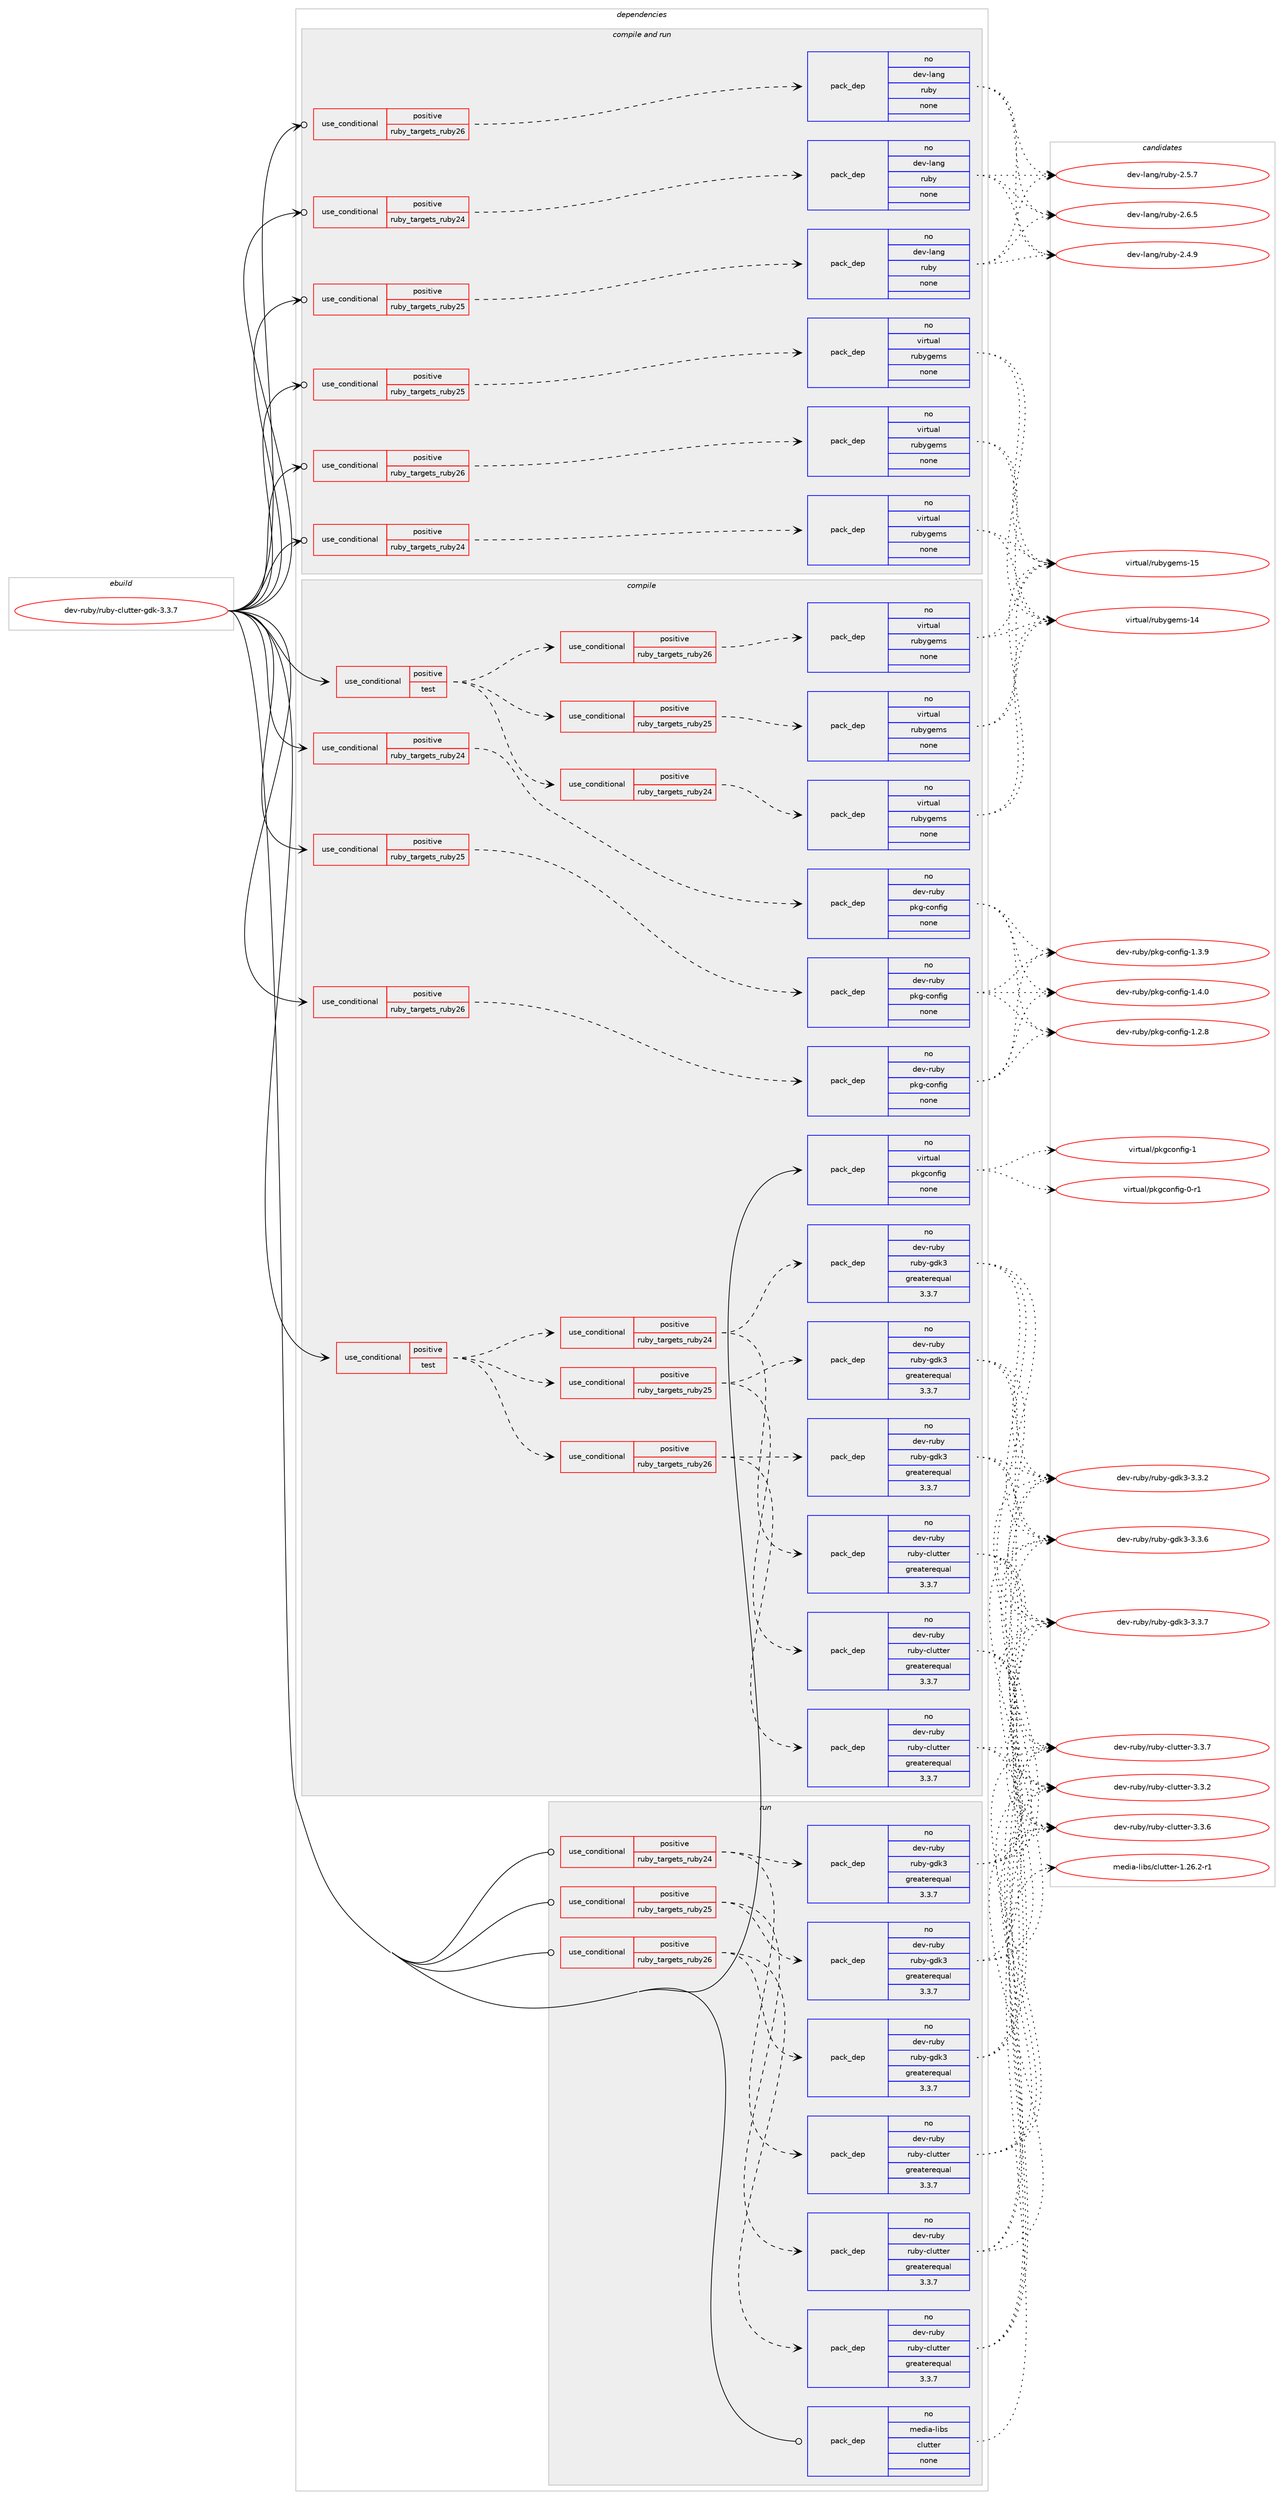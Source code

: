 digraph prolog {

# *************
# Graph options
# *************

newrank=true;
concentrate=true;
compound=true;
graph [rankdir=LR,fontname=Helvetica,fontsize=10,ranksep=1.5];#, ranksep=2.5, nodesep=0.2];
edge  [arrowhead=vee];
node  [fontname=Helvetica,fontsize=10];

# **********
# The ebuild
# **********

subgraph cluster_leftcol {
color=gray;
rank=same;
label=<<i>ebuild</i>>;
id [label="dev-ruby/ruby-clutter-gdk-3.3.7", color=red, width=4, href="../dev-ruby/ruby-clutter-gdk-3.3.7.svg"];
}

# ****************
# The dependencies
# ****************

subgraph cluster_midcol {
color=gray;
label=<<i>dependencies</i>>;
subgraph cluster_compile {
fillcolor="#eeeeee";
style=filled;
label=<<i>compile</i>>;
subgraph cond174690 {
dependency709389 [label=<<TABLE BORDER="0" CELLBORDER="1" CELLSPACING="0" CELLPADDING="4"><TR><TD ROWSPAN="3" CELLPADDING="10">use_conditional</TD></TR><TR><TD>positive</TD></TR><TR><TD>ruby_targets_ruby24</TD></TR></TABLE>>, shape=none, color=red];
subgraph pack522669 {
dependency709390 [label=<<TABLE BORDER="0" CELLBORDER="1" CELLSPACING="0" CELLPADDING="4" WIDTH="220"><TR><TD ROWSPAN="6" CELLPADDING="30">pack_dep</TD></TR><TR><TD WIDTH="110">no</TD></TR><TR><TD>dev-ruby</TD></TR><TR><TD>pkg-config</TD></TR><TR><TD>none</TD></TR><TR><TD></TD></TR></TABLE>>, shape=none, color=blue];
}
dependency709389:e -> dependency709390:w [weight=20,style="dashed",arrowhead="vee"];
}
id:e -> dependency709389:w [weight=20,style="solid",arrowhead="vee"];
subgraph cond174691 {
dependency709391 [label=<<TABLE BORDER="0" CELLBORDER="1" CELLSPACING="0" CELLPADDING="4"><TR><TD ROWSPAN="3" CELLPADDING="10">use_conditional</TD></TR><TR><TD>positive</TD></TR><TR><TD>ruby_targets_ruby25</TD></TR></TABLE>>, shape=none, color=red];
subgraph pack522670 {
dependency709392 [label=<<TABLE BORDER="0" CELLBORDER="1" CELLSPACING="0" CELLPADDING="4" WIDTH="220"><TR><TD ROWSPAN="6" CELLPADDING="30">pack_dep</TD></TR><TR><TD WIDTH="110">no</TD></TR><TR><TD>dev-ruby</TD></TR><TR><TD>pkg-config</TD></TR><TR><TD>none</TD></TR><TR><TD></TD></TR></TABLE>>, shape=none, color=blue];
}
dependency709391:e -> dependency709392:w [weight=20,style="dashed",arrowhead="vee"];
}
id:e -> dependency709391:w [weight=20,style="solid",arrowhead="vee"];
subgraph cond174692 {
dependency709393 [label=<<TABLE BORDER="0" CELLBORDER="1" CELLSPACING="0" CELLPADDING="4"><TR><TD ROWSPAN="3" CELLPADDING="10">use_conditional</TD></TR><TR><TD>positive</TD></TR><TR><TD>ruby_targets_ruby26</TD></TR></TABLE>>, shape=none, color=red];
subgraph pack522671 {
dependency709394 [label=<<TABLE BORDER="0" CELLBORDER="1" CELLSPACING="0" CELLPADDING="4" WIDTH="220"><TR><TD ROWSPAN="6" CELLPADDING="30">pack_dep</TD></TR><TR><TD WIDTH="110">no</TD></TR><TR><TD>dev-ruby</TD></TR><TR><TD>pkg-config</TD></TR><TR><TD>none</TD></TR><TR><TD></TD></TR></TABLE>>, shape=none, color=blue];
}
dependency709393:e -> dependency709394:w [weight=20,style="dashed",arrowhead="vee"];
}
id:e -> dependency709393:w [weight=20,style="solid",arrowhead="vee"];
subgraph cond174693 {
dependency709395 [label=<<TABLE BORDER="0" CELLBORDER="1" CELLSPACING="0" CELLPADDING="4"><TR><TD ROWSPAN="3" CELLPADDING="10">use_conditional</TD></TR><TR><TD>positive</TD></TR><TR><TD>test</TD></TR></TABLE>>, shape=none, color=red];
subgraph cond174694 {
dependency709396 [label=<<TABLE BORDER="0" CELLBORDER="1" CELLSPACING="0" CELLPADDING="4"><TR><TD ROWSPAN="3" CELLPADDING="10">use_conditional</TD></TR><TR><TD>positive</TD></TR><TR><TD>ruby_targets_ruby24</TD></TR></TABLE>>, shape=none, color=red];
subgraph pack522672 {
dependency709397 [label=<<TABLE BORDER="0" CELLBORDER="1" CELLSPACING="0" CELLPADDING="4" WIDTH="220"><TR><TD ROWSPAN="6" CELLPADDING="30">pack_dep</TD></TR><TR><TD WIDTH="110">no</TD></TR><TR><TD>dev-ruby</TD></TR><TR><TD>ruby-clutter</TD></TR><TR><TD>greaterequal</TD></TR><TR><TD>3.3.7</TD></TR></TABLE>>, shape=none, color=blue];
}
dependency709396:e -> dependency709397:w [weight=20,style="dashed",arrowhead="vee"];
subgraph pack522673 {
dependency709398 [label=<<TABLE BORDER="0" CELLBORDER="1" CELLSPACING="0" CELLPADDING="4" WIDTH="220"><TR><TD ROWSPAN="6" CELLPADDING="30">pack_dep</TD></TR><TR><TD WIDTH="110">no</TD></TR><TR><TD>dev-ruby</TD></TR><TR><TD>ruby-gdk3</TD></TR><TR><TD>greaterequal</TD></TR><TR><TD>3.3.7</TD></TR></TABLE>>, shape=none, color=blue];
}
dependency709396:e -> dependency709398:w [weight=20,style="dashed",arrowhead="vee"];
}
dependency709395:e -> dependency709396:w [weight=20,style="dashed",arrowhead="vee"];
subgraph cond174695 {
dependency709399 [label=<<TABLE BORDER="0" CELLBORDER="1" CELLSPACING="0" CELLPADDING="4"><TR><TD ROWSPAN="3" CELLPADDING="10">use_conditional</TD></TR><TR><TD>positive</TD></TR><TR><TD>ruby_targets_ruby25</TD></TR></TABLE>>, shape=none, color=red];
subgraph pack522674 {
dependency709400 [label=<<TABLE BORDER="0" CELLBORDER="1" CELLSPACING="0" CELLPADDING="4" WIDTH="220"><TR><TD ROWSPAN="6" CELLPADDING="30">pack_dep</TD></TR><TR><TD WIDTH="110">no</TD></TR><TR><TD>dev-ruby</TD></TR><TR><TD>ruby-clutter</TD></TR><TR><TD>greaterequal</TD></TR><TR><TD>3.3.7</TD></TR></TABLE>>, shape=none, color=blue];
}
dependency709399:e -> dependency709400:w [weight=20,style="dashed",arrowhead="vee"];
subgraph pack522675 {
dependency709401 [label=<<TABLE BORDER="0" CELLBORDER="1" CELLSPACING="0" CELLPADDING="4" WIDTH="220"><TR><TD ROWSPAN="6" CELLPADDING="30">pack_dep</TD></TR><TR><TD WIDTH="110">no</TD></TR><TR><TD>dev-ruby</TD></TR><TR><TD>ruby-gdk3</TD></TR><TR><TD>greaterequal</TD></TR><TR><TD>3.3.7</TD></TR></TABLE>>, shape=none, color=blue];
}
dependency709399:e -> dependency709401:w [weight=20,style="dashed",arrowhead="vee"];
}
dependency709395:e -> dependency709399:w [weight=20,style="dashed",arrowhead="vee"];
subgraph cond174696 {
dependency709402 [label=<<TABLE BORDER="0" CELLBORDER="1" CELLSPACING="0" CELLPADDING="4"><TR><TD ROWSPAN="3" CELLPADDING="10">use_conditional</TD></TR><TR><TD>positive</TD></TR><TR><TD>ruby_targets_ruby26</TD></TR></TABLE>>, shape=none, color=red];
subgraph pack522676 {
dependency709403 [label=<<TABLE BORDER="0" CELLBORDER="1" CELLSPACING="0" CELLPADDING="4" WIDTH="220"><TR><TD ROWSPAN="6" CELLPADDING="30">pack_dep</TD></TR><TR><TD WIDTH="110">no</TD></TR><TR><TD>dev-ruby</TD></TR><TR><TD>ruby-clutter</TD></TR><TR><TD>greaterequal</TD></TR><TR><TD>3.3.7</TD></TR></TABLE>>, shape=none, color=blue];
}
dependency709402:e -> dependency709403:w [weight=20,style="dashed",arrowhead="vee"];
subgraph pack522677 {
dependency709404 [label=<<TABLE BORDER="0" CELLBORDER="1" CELLSPACING="0" CELLPADDING="4" WIDTH="220"><TR><TD ROWSPAN="6" CELLPADDING="30">pack_dep</TD></TR><TR><TD WIDTH="110">no</TD></TR><TR><TD>dev-ruby</TD></TR><TR><TD>ruby-gdk3</TD></TR><TR><TD>greaterequal</TD></TR><TR><TD>3.3.7</TD></TR></TABLE>>, shape=none, color=blue];
}
dependency709402:e -> dependency709404:w [weight=20,style="dashed",arrowhead="vee"];
}
dependency709395:e -> dependency709402:w [weight=20,style="dashed",arrowhead="vee"];
}
id:e -> dependency709395:w [weight=20,style="solid",arrowhead="vee"];
subgraph cond174697 {
dependency709405 [label=<<TABLE BORDER="0" CELLBORDER="1" CELLSPACING="0" CELLPADDING="4"><TR><TD ROWSPAN="3" CELLPADDING="10">use_conditional</TD></TR><TR><TD>positive</TD></TR><TR><TD>test</TD></TR></TABLE>>, shape=none, color=red];
subgraph cond174698 {
dependency709406 [label=<<TABLE BORDER="0" CELLBORDER="1" CELLSPACING="0" CELLPADDING="4"><TR><TD ROWSPAN="3" CELLPADDING="10">use_conditional</TD></TR><TR><TD>positive</TD></TR><TR><TD>ruby_targets_ruby24</TD></TR></TABLE>>, shape=none, color=red];
subgraph pack522678 {
dependency709407 [label=<<TABLE BORDER="0" CELLBORDER="1" CELLSPACING="0" CELLPADDING="4" WIDTH="220"><TR><TD ROWSPAN="6" CELLPADDING="30">pack_dep</TD></TR><TR><TD WIDTH="110">no</TD></TR><TR><TD>virtual</TD></TR><TR><TD>rubygems</TD></TR><TR><TD>none</TD></TR><TR><TD></TD></TR></TABLE>>, shape=none, color=blue];
}
dependency709406:e -> dependency709407:w [weight=20,style="dashed",arrowhead="vee"];
}
dependency709405:e -> dependency709406:w [weight=20,style="dashed",arrowhead="vee"];
subgraph cond174699 {
dependency709408 [label=<<TABLE BORDER="0" CELLBORDER="1" CELLSPACING="0" CELLPADDING="4"><TR><TD ROWSPAN="3" CELLPADDING="10">use_conditional</TD></TR><TR><TD>positive</TD></TR><TR><TD>ruby_targets_ruby25</TD></TR></TABLE>>, shape=none, color=red];
subgraph pack522679 {
dependency709409 [label=<<TABLE BORDER="0" CELLBORDER="1" CELLSPACING="0" CELLPADDING="4" WIDTH="220"><TR><TD ROWSPAN="6" CELLPADDING="30">pack_dep</TD></TR><TR><TD WIDTH="110">no</TD></TR><TR><TD>virtual</TD></TR><TR><TD>rubygems</TD></TR><TR><TD>none</TD></TR><TR><TD></TD></TR></TABLE>>, shape=none, color=blue];
}
dependency709408:e -> dependency709409:w [weight=20,style="dashed",arrowhead="vee"];
}
dependency709405:e -> dependency709408:w [weight=20,style="dashed",arrowhead="vee"];
subgraph cond174700 {
dependency709410 [label=<<TABLE BORDER="0" CELLBORDER="1" CELLSPACING="0" CELLPADDING="4"><TR><TD ROWSPAN="3" CELLPADDING="10">use_conditional</TD></TR><TR><TD>positive</TD></TR><TR><TD>ruby_targets_ruby26</TD></TR></TABLE>>, shape=none, color=red];
subgraph pack522680 {
dependency709411 [label=<<TABLE BORDER="0" CELLBORDER="1" CELLSPACING="0" CELLPADDING="4" WIDTH="220"><TR><TD ROWSPAN="6" CELLPADDING="30">pack_dep</TD></TR><TR><TD WIDTH="110">no</TD></TR><TR><TD>virtual</TD></TR><TR><TD>rubygems</TD></TR><TR><TD>none</TD></TR><TR><TD></TD></TR></TABLE>>, shape=none, color=blue];
}
dependency709410:e -> dependency709411:w [weight=20,style="dashed",arrowhead="vee"];
}
dependency709405:e -> dependency709410:w [weight=20,style="dashed",arrowhead="vee"];
}
id:e -> dependency709405:w [weight=20,style="solid",arrowhead="vee"];
subgraph pack522681 {
dependency709412 [label=<<TABLE BORDER="0" CELLBORDER="1" CELLSPACING="0" CELLPADDING="4" WIDTH="220"><TR><TD ROWSPAN="6" CELLPADDING="30">pack_dep</TD></TR><TR><TD WIDTH="110">no</TD></TR><TR><TD>virtual</TD></TR><TR><TD>pkgconfig</TD></TR><TR><TD>none</TD></TR><TR><TD></TD></TR></TABLE>>, shape=none, color=blue];
}
id:e -> dependency709412:w [weight=20,style="solid",arrowhead="vee"];
}
subgraph cluster_compileandrun {
fillcolor="#eeeeee";
style=filled;
label=<<i>compile and run</i>>;
subgraph cond174701 {
dependency709413 [label=<<TABLE BORDER="0" CELLBORDER="1" CELLSPACING="0" CELLPADDING="4"><TR><TD ROWSPAN="3" CELLPADDING="10">use_conditional</TD></TR><TR><TD>positive</TD></TR><TR><TD>ruby_targets_ruby24</TD></TR></TABLE>>, shape=none, color=red];
subgraph pack522682 {
dependency709414 [label=<<TABLE BORDER="0" CELLBORDER="1" CELLSPACING="0" CELLPADDING="4" WIDTH="220"><TR><TD ROWSPAN="6" CELLPADDING="30">pack_dep</TD></TR><TR><TD WIDTH="110">no</TD></TR><TR><TD>dev-lang</TD></TR><TR><TD>ruby</TD></TR><TR><TD>none</TD></TR><TR><TD></TD></TR></TABLE>>, shape=none, color=blue];
}
dependency709413:e -> dependency709414:w [weight=20,style="dashed",arrowhead="vee"];
}
id:e -> dependency709413:w [weight=20,style="solid",arrowhead="odotvee"];
subgraph cond174702 {
dependency709415 [label=<<TABLE BORDER="0" CELLBORDER="1" CELLSPACING="0" CELLPADDING="4"><TR><TD ROWSPAN="3" CELLPADDING="10">use_conditional</TD></TR><TR><TD>positive</TD></TR><TR><TD>ruby_targets_ruby24</TD></TR></TABLE>>, shape=none, color=red];
subgraph pack522683 {
dependency709416 [label=<<TABLE BORDER="0" CELLBORDER="1" CELLSPACING="0" CELLPADDING="4" WIDTH="220"><TR><TD ROWSPAN="6" CELLPADDING="30">pack_dep</TD></TR><TR><TD WIDTH="110">no</TD></TR><TR><TD>virtual</TD></TR><TR><TD>rubygems</TD></TR><TR><TD>none</TD></TR><TR><TD></TD></TR></TABLE>>, shape=none, color=blue];
}
dependency709415:e -> dependency709416:w [weight=20,style="dashed",arrowhead="vee"];
}
id:e -> dependency709415:w [weight=20,style="solid",arrowhead="odotvee"];
subgraph cond174703 {
dependency709417 [label=<<TABLE BORDER="0" CELLBORDER="1" CELLSPACING="0" CELLPADDING="4"><TR><TD ROWSPAN="3" CELLPADDING="10">use_conditional</TD></TR><TR><TD>positive</TD></TR><TR><TD>ruby_targets_ruby25</TD></TR></TABLE>>, shape=none, color=red];
subgraph pack522684 {
dependency709418 [label=<<TABLE BORDER="0" CELLBORDER="1" CELLSPACING="0" CELLPADDING="4" WIDTH="220"><TR><TD ROWSPAN="6" CELLPADDING="30">pack_dep</TD></TR><TR><TD WIDTH="110">no</TD></TR><TR><TD>dev-lang</TD></TR><TR><TD>ruby</TD></TR><TR><TD>none</TD></TR><TR><TD></TD></TR></TABLE>>, shape=none, color=blue];
}
dependency709417:e -> dependency709418:w [weight=20,style="dashed",arrowhead="vee"];
}
id:e -> dependency709417:w [weight=20,style="solid",arrowhead="odotvee"];
subgraph cond174704 {
dependency709419 [label=<<TABLE BORDER="0" CELLBORDER="1" CELLSPACING="0" CELLPADDING="4"><TR><TD ROWSPAN="3" CELLPADDING="10">use_conditional</TD></TR><TR><TD>positive</TD></TR><TR><TD>ruby_targets_ruby25</TD></TR></TABLE>>, shape=none, color=red];
subgraph pack522685 {
dependency709420 [label=<<TABLE BORDER="0" CELLBORDER="1" CELLSPACING="0" CELLPADDING="4" WIDTH="220"><TR><TD ROWSPAN="6" CELLPADDING="30">pack_dep</TD></TR><TR><TD WIDTH="110">no</TD></TR><TR><TD>virtual</TD></TR><TR><TD>rubygems</TD></TR><TR><TD>none</TD></TR><TR><TD></TD></TR></TABLE>>, shape=none, color=blue];
}
dependency709419:e -> dependency709420:w [weight=20,style="dashed",arrowhead="vee"];
}
id:e -> dependency709419:w [weight=20,style="solid",arrowhead="odotvee"];
subgraph cond174705 {
dependency709421 [label=<<TABLE BORDER="0" CELLBORDER="1" CELLSPACING="0" CELLPADDING="4"><TR><TD ROWSPAN="3" CELLPADDING="10">use_conditional</TD></TR><TR><TD>positive</TD></TR><TR><TD>ruby_targets_ruby26</TD></TR></TABLE>>, shape=none, color=red];
subgraph pack522686 {
dependency709422 [label=<<TABLE BORDER="0" CELLBORDER="1" CELLSPACING="0" CELLPADDING="4" WIDTH="220"><TR><TD ROWSPAN="6" CELLPADDING="30">pack_dep</TD></TR><TR><TD WIDTH="110">no</TD></TR><TR><TD>dev-lang</TD></TR><TR><TD>ruby</TD></TR><TR><TD>none</TD></TR><TR><TD></TD></TR></TABLE>>, shape=none, color=blue];
}
dependency709421:e -> dependency709422:w [weight=20,style="dashed",arrowhead="vee"];
}
id:e -> dependency709421:w [weight=20,style="solid",arrowhead="odotvee"];
subgraph cond174706 {
dependency709423 [label=<<TABLE BORDER="0" CELLBORDER="1" CELLSPACING="0" CELLPADDING="4"><TR><TD ROWSPAN="3" CELLPADDING="10">use_conditional</TD></TR><TR><TD>positive</TD></TR><TR><TD>ruby_targets_ruby26</TD></TR></TABLE>>, shape=none, color=red];
subgraph pack522687 {
dependency709424 [label=<<TABLE BORDER="0" CELLBORDER="1" CELLSPACING="0" CELLPADDING="4" WIDTH="220"><TR><TD ROWSPAN="6" CELLPADDING="30">pack_dep</TD></TR><TR><TD WIDTH="110">no</TD></TR><TR><TD>virtual</TD></TR><TR><TD>rubygems</TD></TR><TR><TD>none</TD></TR><TR><TD></TD></TR></TABLE>>, shape=none, color=blue];
}
dependency709423:e -> dependency709424:w [weight=20,style="dashed",arrowhead="vee"];
}
id:e -> dependency709423:w [weight=20,style="solid",arrowhead="odotvee"];
}
subgraph cluster_run {
fillcolor="#eeeeee";
style=filled;
label=<<i>run</i>>;
subgraph cond174707 {
dependency709425 [label=<<TABLE BORDER="0" CELLBORDER="1" CELLSPACING="0" CELLPADDING="4"><TR><TD ROWSPAN="3" CELLPADDING="10">use_conditional</TD></TR><TR><TD>positive</TD></TR><TR><TD>ruby_targets_ruby24</TD></TR></TABLE>>, shape=none, color=red];
subgraph pack522688 {
dependency709426 [label=<<TABLE BORDER="0" CELLBORDER="1" CELLSPACING="0" CELLPADDING="4" WIDTH="220"><TR><TD ROWSPAN="6" CELLPADDING="30">pack_dep</TD></TR><TR><TD WIDTH="110">no</TD></TR><TR><TD>dev-ruby</TD></TR><TR><TD>ruby-clutter</TD></TR><TR><TD>greaterequal</TD></TR><TR><TD>3.3.7</TD></TR></TABLE>>, shape=none, color=blue];
}
dependency709425:e -> dependency709426:w [weight=20,style="dashed",arrowhead="vee"];
subgraph pack522689 {
dependency709427 [label=<<TABLE BORDER="0" CELLBORDER="1" CELLSPACING="0" CELLPADDING="4" WIDTH="220"><TR><TD ROWSPAN="6" CELLPADDING="30">pack_dep</TD></TR><TR><TD WIDTH="110">no</TD></TR><TR><TD>dev-ruby</TD></TR><TR><TD>ruby-gdk3</TD></TR><TR><TD>greaterequal</TD></TR><TR><TD>3.3.7</TD></TR></TABLE>>, shape=none, color=blue];
}
dependency709425:e -> dependency709427:w [weight=20,style="dashed",arrowhead="vee"];
}
id:e -> dependency709425:w [weight=20,style="solid",arrowhead="odot"];
subgraph cond174708 {
dependency709428 [label=<<TABLE BORDER="0" CELLBORDER="1" CELLSPACING="0" CELLPADDING="4"><TR><TD ROWSPAN="3" CELLPADDING="10">use_conditional</TD></TR><TR><TD>positive</TD></TR><TR><TD>ruby_targets_ruby25</TD></TR></TABLE>>, shape=none, color=red];
subgraph pack522690 {
dependency709429 [label=<<TABLE BORDER="0" CELLBORDER="1" CELLSPACING="0" CELLPADDING="4" WIDTH="220"><TR><TD ROWSPAN="6" CELLPADDING="30">pack_dep</TD></TR><TR><TD WIDTH="110">no</TD></TR><TR><TD>dev-ruby</TD></TR><TR><TD>ruby-clutter</TD></TR><TR><TD>greaterequal</TD></TR><TR><TD>3.3.7</TD></TR></TABLE>>, shape=none, color=blue];
}
dependency709428:e -> dependency709429:w [weight=20,style="dashed",arrowhead="vee"];
subgraph pack522691 {
dependency709430 [label=<<TABLE BORDER="0" CELLBORDER="1" CELLSPACING="0" CELLPADDING="4" WIDTH="220"><TR><TD ROWSPAN="6" CELLPADDING="30">pack_dep</TD></TR><TR><TD WIDTH="110">no</TD></TR><TR><TD>dev-ruby</TD></TR><TR><TD>ruby-gdk3</TD></TR><TR><TD>greaterequal</TD></TR><TR><TD>3.3.7</TD></TR></TABLE>>, shape=none, color=blue];
}
dependency709428:e -> dependency709430:w [weight=20,style="dashed",arrowhead="vee"];
}
id:e -> dependency709428:w [weight=20,style="solid",arrowhead="odot"];
subgraph cond174709 {
dependency709431 [label=<<TABLE BORDER="0" CELLBORDER="1" CELLSPACING="0" CELLPADDING="4"><TR><TD ROWSPAN="3" CELLPADDING="10">use_conditional</TD></TR><TR><TD>positive</TD></TR><TR><TD>ruby_targets_ruby26</TD></TR></TABLE>>, shape=none, color=red];
subgraph pack522692 {
dependency709432 [label=<<TABLE BORDER="0" CELLBORDER="1" CELLSPACING="0" CELLPADDING="4" WIDTH="220"><TR><TD ROWSPAN="6" CELLPADDING="30">pack_dep</TD></TR><TR><TD WIDTH="110">no</TD></TR><TR><TD>dev-ruby</TD></TR><TR><TD>ruby-clutter</TD></TR><TR><TD>greaterequal</TD></TR><TR><TD>3.3.7</TD></TR></TABLE>>, shape=none, color=blue];
}
dependency709431:e -> dependency709432:w [weight=20,style="dashed",arrowhead="vee"];
subgraph pack522693 {
dependency709433 [label=<<TABLE BORDER="0" CELLBORDER="1" CELLSPACING="0" CELLPADDING="4" WIDTH="220"><TR><TD ROWSPAN="6" CELLPADDING="30">pack_dep</TD></TR><TR><TD WIDTH="110">no</TD></TR><TR><TD>dev-ruby</TD></TR><TR><TD>ruby-gdk3</TD></TR><TR><TD>greaterequal</TD></TR><TR><TD>3.3.7</TD></TR></TABLE>>, shape=none, color=blue];
}
dependency709431:e -> dependency709433:w [weight=20,style="dashed",arrowhead="vee"];
}
id:e -> dependency709431:w [weight=20,style="solid",arrowhead="odot"];
subgraph pack522694 {
dependency709434 [label=<<TABLE BORDER="0" CELLBORDER="1" CELLSPACING="0" CELLPADDING="4" WIDTH="220"><TR><TD ROWSPAN="6" CELLPADDING="30">pack_dep</TD></TR><TR><TD WIDTH="110">no</TD></TR><TR><TD>media-libs</TD></TR><TR><TD>clutter</TD></TR><TR><TD>none</TD></TR><TR><TD></TD></TR></TABLE>>, shape=none, color=blue];
}
id:e -> dependency709434:w [weight=20,style="solid",arrowhead="odot"];
}
}

# **************
# The candidates
# **************

subgraph cluster_choices {
rank=same;
color=gray;
label=<<i>candidates</i>>;

subgraph choice522669 {
color=black;
nodesep=1;
choice1001011184511411798121471121071034599111110102105103454946504656 [label="dev-ruby/pkg-config-1.2.8", color=red, width=4,href="../dev-ruby/pkg-config-1.2.8.svg"];
choice1001011184511411798121471121071034599111110102105103454946514657 [label="dev-ruby/pkg-config-1.3.9", color=red, width=4,href="../dev-ruby/pkg-config-1.3.9.svg"];
choice1001011184511411798121471121071034599111110102105103454946524648 [label="dev-ruby/pkg-config-1.4.0", color=red, width=4,href="../dev-ruby/pkg-config-1.4.0.svg"];
dependency709390:e -> choice1001011184511411798121471121071034599111110102105103454946504656:w [style=dotted,weight="100"];
dependency709390:e -> choice1001011184511411798121471121071034599111110102105103454946514657:w [style=dotted,weight="100"];
dependency709390:e -> choice1001011184511411798121471121071034599111110102105103454946524648:w [style=dotted,weight="100"];
}
subgraph choice522670 {
color=black;
nodesep=1;
choice1001011184511411798121471121071034599111110102105103454946504656 [label="dev-ruby/pkg-config-1.2.8", color=red, width=4,href="../dev-ruby/pkg-config-1.2.8.svg"];
choice1001011184511411798121471121071034599111110102105103454946514657 [label="dev-ruby/pkg-config-1.3.9", color=red, width=4,href="../dev-ruby/pkg-config-1.3.9.svg"];
choice1001011184511411798121471121071034599111110102105103454946524648 [label="dev-ruby/pkg-config-1.4.0", color=red, width=4,href="../dev-ruby/pkg-config-1.4.0.svg"];
dependency709392:e -> choice1001011184511411798121471121071034599111110102105103454946504656:w [style=dotted,weight="100"];
dependency709392:e -> choice1001011184511411798121471121071034599111110102105103454946514657:w [style=dotted,weight="100"];
dependency709392:e -> choice1001011184511411798121471121071034599111110102105103454946524648:w [style=dotted,weight="100"];
}
subgraph choice522671 {
color=black;
nodesep=1;
choice1001011184511411798121471121071034599111110102105103454946504656 [label="dev-ruby/pkg-config-1.2.8", color=red, width=4,href="../dev-ruby/pkg-config-1.2.8.svg"];
choice1001011184511411798121471121071034599111110102105103454946514657 [label="dev-ruby/pkg-config-1.3.9", color=red, width=4,href="../dev-ruby/pkg-config-1.3.9.svg"];
choice1001011184511411798121471121071034599111110102105103454946524648 [label="dev-ruby/pkg-config-1.4.0", color=red, width=4,href="../dev-ruby/pkg-config-1.4.0.svg"];
dependency709394:e -> choice1001011184511411798121471121071034599111110102105103454946504656:w [style=dotted,weight="100"];
dependency709394:e -> choice1001011184511411798121471121071034599111110102105103454946514657:w [style=dotted,weight="100"];
dependency709394:e -> choice1001011184511411798121471121071034599111110102105103454946524648:w [style=dotted,weight="100"];
}
subgraph choice522672 {
color=black;
nodesep=1;
choice100101118451141179812147114117981214599108117116116101114455146514650 [label="dev-ruby/ruby-clutter-3.3.2", color=red, width=4,href="../dev-ruby/ruby-clutter-3.3.2.svg"];
choice100101118451141179812147114117981214599108117116116101114455146514654 [label="dev-ruby/ruby-clutter-3.3.6", color=red, width=4,href="../dev-ruby/ruby-clutter-3.3.6.svg"];
choice100101118451141179812147114117981214599108117116116101114455146514655 [label="dev-ruby/ruby-clutter-3.3.7", color=red, width=4,href="../dev-ruby/ruby-clutter-3.3.7.svg"];
dependency709397:e -> choice100101118451141179812147114117981214599108117116116101114455146514650:w [style=dotted,weight="100"];
dependency709397:e -> choice100101118451141179812147114117981214599108117116116101114455146514654:w [style=dotted,weight="100"];
dependency709397:e -> choice100101118451141179812147114117981214599108117116116101114455146514655:w [style=dotted,weight="100"];
}
subgraph choice522673 {
color=black;
nodesep=1;
choice100101118451141179812147114117981214510310010751455146514650 [label="dev-ruby/ruby-gdk3-3.3.2", color=red, width=4,href="../dev-ruby/ruby-gdk3-3.3.2.svg"];
choice100101118451141179812147114117981214510310010751455146514654 [label="dev-ruby/ruby-gdk3-3.3.6", color=red, width=4,href="../dev-ruby/ruby-gdk3-3.3.6.svg"];
choice100101118451141179812147114117981214510310010751455146514655 [label="dev-ruby/ruby-gdk3-3.3.7", color=red, width=4,href="../dev-ruby/ruby-gdk3-3.3.7.svg"];
dependency709398:e -> choice100101118451141179812147114117981214510310010751455146514650:w [style=dotted,weight="100"];
dependency709398:e -> choice100101118451141179812147114117981214510310010751455146514654:w [style=dotted,weight="100"];
dependency709398:e -> choice100101118451141179812147114117981214510310010751455146514655:w [style=dotted,weight="100"];
}
subgraph choice522674 {
color=black;
nodesep=1;
choice100101118451141179812147114117981214599108117116116101114455146514650 [label="dev-ruby/ruby-clutter-3.3.2", color=red, width=4,href="../dev-ruby/ruby-clutter-3.3.2.svg"];
choice100101118451141179812147114117981214599108117116116101114455146514654 [label="dev-ruby/ruby-clutter-3.3.6", color=red, width=4,href="../dev-ruby/ruby-clutter-3.3.6.svg"];
choice100101118451141179812147114117981214599108117116116101114455146514655 [label="dev-ruby/ruby-clutter-3.3.7", color=red, width=4,href="../dev-ruby/ruby-clutter-3.3.7.svg"];
dependency709400:e -> choice100101118451141179812147114117981214599108117116116101114455146514650:w [style=dotted,weight="100"];
dependency709400:e -> choice100101118451141179812147114117981214599108117116116101114455146514654:w [style=dotted,weight="100"];
dependency709400:e -> choice100101118451141179812147114117981214599108117116116101114455146514655:w [style=dotted,weight="100"];
}
subgraph choice522675 {
color=black;
nodesep=1;
choice100101118451141179812147114117981214510310010751455146514650 [label="dev-ruby/ruby-gdk3-3.3.2", color=red, width=4,href="../dev-ruby/ruby-gdk3-3.3.2.svg"];
choice100101118451141179812147114117981214510310010751455146514654 [label="dev-ruby/ruby-gdk3-3.3.6", color=red, width=4,href="../dev-ruby/ruby-gdk3-3.3.6.svg"];
choice100101118451141179812147114117981214510310010751455146514655 [label="dev-ruby/ruby-gdk3-3.3.7", color=red, width=4,href="../dev-ruby/ruby-gdk3-3.3.7.svg"];
dependency709401:e -> choice100101118451141179812147114117981214510310010751455146514650:w [style=dotted,weight="100"];
dependency709401:e -> choice100101118451141179812147114117981214510310010751455146514654:w [style=dotted,weight="100"];
dependency709401:e -> choice100101118451141179812147114117981214510310010751455146514655:w [style=dotted,weight="100"];
}
subgraph choice522676 {
color=black;
nodesep=1;
choice100101118451141179812147114117981214599108117116116101114455146514650 [label="dev-ruby/ruby-clutter-3.3.2", color=red, width=4,href="../dev-ruby/ruby-clutter-3.3.2.svg"];
choice100101118451141179812147114117981214599108117116116101114455146514654 [label="dev-ruby/ruby-clutter-3.3.6", color=red, width=4,href="../dev-ruby/ruby-clutter-3.3.6.svg"];
choice100101118451141179812147114117981214599108117116116101114455146514655 [label="dev-ruby/ruby-clutter-3.3.7", color=red, width=4,href="../dev-ruby/ruby-clutter-3.3.7.svg"];
dependency709403:e -> choice100101118451141179812147114117981214599108117116116101114455146514650:w [style=dotted,weight="100"];
dependency709403:e -> choice100101118451141179812147114117981214599108117116116101114455146514654:w [style=dotted,weight="100"];
dependency709403:e -> choice100101118451141179812147114117981214599108117116116101114455146514655:w [style=dotted,weight="100"];
}
subgraph choice522677 {
color=black;
nodesep=1;
choice100101118451141179812147114117981214510310010751455146514650 [label="dev-ruby/ruby-gdk3-3.3.2", color=red, width=4,href="../dev-ruby/ruby-gdk3-3.3.2.svg"];
choice100101118451141179812147114117981214510310010751455146514654 [label="dev-ruby/ruby-gdk3-3.3.6", color=red, width=4,href="../dev-ruby/ruby-gdk3-3.3.6.svg"];
choice100101118451141179812147114117981214510310010751455146514655 [label="dev-ruby/ruby-gdk3-3.3.7", color=red, width=4,href="../dev-ruby/ruby-gdk3-3.3.7.svg"];
dependency709404:e -> choice100101118451141179812147114117981214510310010751455146514650:w [style=dotted,weight="100"];
dependency709404:e -> choice100101118451141179812147114117981214510310010751455146514654:w [style=dotted,weight="100"];
dependency709404:e -> choice100101118451141179812147114117981214510310010751455146514655:w [style=dotted,weight="100"];
}
subgraph choice522678 {
color=black;
nodesep=1;
choice118105114116117971084711411798121103101109115454952 [label="virtual/rubygems-14", color=red, width=4,href="../virtual/rubygems-14.svg"];
choice118105114116117971084711411798121103101109115454953 [label="virtual/rubygems-15", color=red, width=4,href="../virtual/rubygems-15.svg"];
dependency709407:e -> choice118105114116117971084711411798121103101109115454952:w [style=dotted,weight="100"];
dependency709407:e -> choice118105114116117971084711411798121103101109115454953:w [style=dotted,weight="100"];
}
subgraph choice522679 {
color=black;
nodesep=1;
choice118105114116117971084711411798121103101109115454952 [label="virtual/rubygems-14", color=red, width=4,href="../virtual/rubygems-14.svg"];
choice118105114116117971084711411798121103101109115454953 [label="virtual/rubygems-15", color=red, width=4,href="../virtual/rubygems-15.svg"];
dependency709409:e -> choice118105114116117971084711411798121103101109115454952:w [style=dotted,weight="100"];
dependency709409:e -> choice118105114116117971084711411798121103101109115454953:w [style=dotted,weight="100"];
}
subgraph choice522680 {
color=black;
nodesep=1;
choice118105114116117971084711411798121103101109115454952 [label="virtual/rubygems-14", color=red, width=4,href="../virtual/rubygems-14.svg"];
choice118105114116117971084711411798121103101109115454953 [label="virtual/rubygems-15", color=red, width=4,href="../virtual/rubygems-15.svg"];
dependency709411:e -> choice118105114116117971084711411798121103101109115454952:w [style=dotted,weight="100"];
dependency709411:e -> choice118105114116117971084711411798121103101109115454953:w [style=dotted,weight="100"];
}
subgraph choice522681 {
color=black;
nodesep=1;
choice11810511411611797108471121071039911111010210510345484511449 [label="virtual/pkgconfig-0-r1", color=red, width=4,href="../virtual/pkgconfig-0-r1.svg"];
choice1181051141161179710847112107103991111101021051034549 [label="virtual/pkgconfig-1", color=red, width=4,href="../virtual/pkgconfig-1.svg"];
dependency709412:e -> choice11810511411611797108471121071039911111010210510345484511449:w [style=dotted,weight="100"];
dependency709412:e -> choice1181051141161179710847112107103991111101021051034549:w [style=dotted,weight="100"];
}
subgraph choice522682 {
color=black;
nodesep=1;
choice10010111845108971101034711411798121455046524657 [label="dev-lang/ruby-2.4.9", color=red, width=4,href="../dev-lang/ruby-2.4.9.svg"];
choice10010111845108971101034711411798121455046534655 [label="dev-lang/ruby-2.5.7", color=red, width=4,href="../dev-lang/ruby-2.5.7.svg"];
choice10010111845108971101034711411798121455046544653 [label="dev-lang/ruby-2.6.5", color=red, width=4,href="../dev-lang/ruby-2.6.5.svg"];
dependency709414:e -> choice10010111845108971101034711411798121455046524657:w [style=dotted,weight="100"];
dependency709414:e -> choice10010111845108971101034711411798121455046534655:w [style=dotted,weight="100"];
dependency709414:e -> choice10010111845108971101034711411798121455046544653:w [style=dotted,weight="100"];
}
subgraph choice522683 {
color=black;
nodesep=1;
choice118105114116117971084711411798121103101109115454952 [label="virtual/rubygems-14", color=red, width=4,href="../virtual/rubygems-14.svg"];
choice118105114116117971084711411798121103101109115454953 [label="virtual/rubygems-15", color=red, width=4,href="../virtual/rubygems-15.svg"];
dependency709416:e -> choice118105114116117971084711411798121103101109115454952:w [style=dotted,weight="100"];
dependency709416:e -> choice118105114116117971084711411798121103101109115454953:w [style=dotted,weight="100"];
}
subgraph choice522684 {
color=black;
nodesep=1;
choice10010111845108971101034711411798121455046524657 [label="dev-lang/ruby-2.4.9", color=red, width=4,href="../dev-lang/ruby-2.4.9.svg"];
choice10010111845108971101034711411798121455046534655 [label="dev-lang/ruby-2.5.7", color=red, width=4,href="../dev-lang/ruby-2.5.7.svg"];
choice10010111845108971101034711411798121455046544653 [label="dev-lang/ruby-2.6.5", color=red, width=4,href="../dev-lang/ruby-2.6.5.svg"];
dependency709418:e -> choice10010111845108971101034711411798121455046524657:w [style=dotted,weight="100"];
dependency709418:e -> choice10010111845108971101034711411798121455046534655:w [style=dotted,weight="100"];
dependency709418:e -> choice10010111845108971101034711411798121455046544653:w [style=dotted,weight="100"];
}
subgraph choice522685 {
color=black;
nodesep=1;
choice118105114116117971084711411798121103101109115454952 [label="virtual/rubygems-14", color=red, width=4,href="../virtual/rubygems-14.svg"];
choice118105114116117971084711411798121103101109115454953 [label="virtual/rubygems-15", color=red, width=4,href="../virtual/rubygems-15.svg"];
dependency709420:e -> choice118105114116117971084711411798121103101109115454952:w [style=dotted,weight="100"];
dependency709420:e -> choice118105114116117971084711411798121103101109115454953:w [style=dotted,weight="100"];
}
subgraph choice522686 {
color=black;
nodesep=1;
choice10010111845108971101034711411798121455046524657 [label="dev-lang/ruby-2.4.9", color=red, width=4,href="../dev-lang/ruby-2.4.9.svg"];
choice10010111845108971101034711411798121455046534655 [label="dev-lang/ruby-2.5.7", color=red, width=4,href="../dev-lang/ruby-2.5.7.svg"];
choice10010111845108971101034711411798121455046544653 [label="dev-lang/ruby-2.6.5", color=red, width=4,href="../dev-lang/ruby-2.6.5.svg"];
dependency709422:e -> choice10010111845108971101034711411798121455046524657:w [style=dotted,weight="100"];
dependency709422:e -> choice10010111845108971101034711411798121455046534655:w [style=dotted,weight="100"];
dependency709422:e -> choice10010111845108971101034711411798121455046544653:w [style=dotted,weight="100"];
}
subgraph choice522687 {
color=black;
nodesep=1;
choice118105114116117971084711411798121103101109115454952 [label="virtual/rubygems-14", color=red, width=4,href="../virtual/rubygems-14.svg"];
choice118105114116117971084711411798121103101109115454953 [label="virtual/rubygems-15", color=red, width=4,href="../virtual/rubygems-15.svg"];
dependency709424:e -> choice118105114116117971084711411798121103101109115454952:w [style=dotted,weight="100"];
dependency709424:e -> choice118105114116117971084711411798121103101109115454953:w [style=dotted,weight="100"];
}
subgraph choice522688 {
color=black;
nodesep=1;
choice100101118451141179812147114117981214599108117116116101114455146514650 [label="dev-ruby/ruby-clutter-3.3.2", color=red, width=4,href="../dev-ruby/ruby-clutter-3.3.2.svg"];
choice100101118451141179812147114117981214599108117116116101114455146514654 [label="dev-ruby/ruby-clutter-3.3.6", color=red, width=4,href="../dev-ruby/ruby-clutter-3.3.6.svg"];
choice100101118451141179812147114117981214599108117116116101114455146514655 [label="dev-ruby/ruby-clutter-3.3.7", color=red, width=4,href="../dev-ruby/ruby-clutter-3.3.7.svg"];
dependency709426:e -> choice100101118451141179812147114117981214599108117116116101114455146514650:w [style=dotted,weight="100"];
dependency709426:e -> choice100101118451141179812147114117981214599108117116116101114455146514654:w [style=dotted,weight="100"];
dependency709426:e -> choice100101118451141179812147114117981214599108117116116101114455146514655:w [style=dotted,weight="100"];
}
subgraph choice522689 {
color=black;
nodesep=1;
choice100101118451141179812147114117981214510310010751455146514650 [label="dev-ruby/ruby-gdk3-3.3.2", color=red, width=4,href="../dev-ruby/ruby-gdk3-3.3.2.svg"];
choice100101118451141179812147114117981214510310010751455146514654 [label="dev-ruby/ruby-gdk3-3.3.6", color=red, width=4,href="../dev-ruby/ruby-gdk3-3.3.6.svg"];
choice100101118451141179812147114117981214510310010751455146514655 [label="dev-ruby/ruby-gdk3-3.3.7", color=red, width=4,href="../dev-ruby/ruby-gdk3-3.3.7.svg"];
dependency709427:e -> choice100101118451141179812147114117981214510310010751455146514650:w [style=dotted,weight="100"];
dependency709427:e -> choice100101118451141179812147114117981214510310010751455146514654:w [style=dotted,weight="100"];
dependency709427:e -> choice100101118451141179812147114117981214510310010751455146514655:w [style=dotted,weight="100"];
}
subgraph choice522690 {
color=black;
nodesep=1;
choice100101118451141179812147114117981214599108117116116101114455146514650 [label="dev-ruby/ruby-clutter-3.3.2", color=red, width=4,href="../dev-ruby/ruby-clutter-3.3.2.svg"];
choice100101118451141179812147114117981214599108117116116101114455146514654 [label="dev-ruby/ruby-clutter-3.3.6", color=red, width=4,href="../dev-ruby/ruby-clutter-3.3.6.svg"];
choice100101118451141179812147114117981214599108117116116101114455146514655 [label="dev-ruby/ruby-clutter-3.3.7", color=red, width=4,href="../dev-ruby/ruby-clutter-3.3.7.svg"];
dependency709429:e -> choice100101118451141179812147114117981214599108117116116101114455146514650:w [style=dotted,weight="100"];
dependency709429:e -> choice100101118451141179812147114117981214599108117116116101114455146514654:w [style=dotted,weight="100"];
dependency709429:e -> choice100101118451141179812147114117981214599108117116116101114455146514655:w [style=dotted,weight="100"];
}
subgraph choice522691 {
color=black;
nodesep=1;
choice100101118451141179812147114117981214510310010751455146514650 [label="dev-ruby/ruby-gdk3-3.3.2", color=red, width=4,href="../dev-ruby/ruby-gdk3-3.3.2.svg"];
choice100101118451141179812147114117981214510310010751455146514654 [label="dev-ruby/ruby-gdk3-3.3.6", color=red, width=4,href="../dev-ruby/ruby-gdk3-3.3.6.svg"];
choice100101118451141179812147114117981214510310010751455146514655 [label="dev-ruby/ruby-gdk3-3.3.7", color=red, width=4,href="../dev-ruby/ruby-gdk3-3.3.7.svg"];
dependency709430:e -> choice100101118451141179812147114117981214510310010751455146514650:w [style=dotted,weight="100"];
dependency709430:e -> choice100101118451141179812147114117981214510310010751455146514654:w [style=dotted,weight="100"];
dependency709430:e -> choice100101118451141179812147114117981214510310010751455146514655:w [style=dotted,weight="100"];
}
subgraph choice522692 {
color=black;
nodesep=1;
choice100101118451141179812147114117981214599108117116116101114455146514650 [label="dev-ruby/ruby-clutter-3.3.2", color=red, width=4,href="../dev-ruby/ruby-clutter-3.3.2.svg"];
choice100101118451141179812147114117981214599108117116116101114455146514654 [label="dev-ruby/ruby-clutter-3.3.6", color=red, width=4,href="../dev-ruby/ruby-clutter-3.3.6.svg"];
choice100101118451141179812147114117981214599108117116116101114455146514655 [label="dev-ruby/ruby-clutter-3.3.7", color=red, width=4,href="../dev-ruby/ruby-clutter-3.3.7.svg"];
dependency709432:e -> choice100101118451141179812147114117981214599108117116116101114455146514650:w [style=dotted,weight="100"];
dependency709432:e -> choice100101118451141179812147114117981214599108117116116101114455146514654:w [style=dotted,weight="100"];
dependency709432:e -> choice100101118451141179812147114117981214599108117116116101114455146514655:w [style=dotted,weight="100"];
}
subgraph choice522693 {
color=black;
nodesep=1;
choice100101118451141179812147114117981214510310010751455146514650 [label="dev-ruby/ruby-gdk3-3.3.2", color=red, width=4,href="../dev-ruby/ruby-gdk3-3.3.2.svg"];
choice100101118451141179812147114117981214510310010751455146514654 [label="dev-ruby/ruby-gdk3-3.3.6", color=red, width=4,href="../dev-ruby/ruby-gdk3-3.3.6.svg"];
choice100101118451141179812147114117981214510310010751455146514655 [label="dev-ruby/ruby-gdk3-3.3.7", color=red, width=4,href="../dev-ruby/ruby-gdk3-3.3.7.svg"];
dependency709433:e -> choice100101118451141179812147114117981214510310010751455146514650:w [style=dotted,weight="100"];
dependency709433:e -> choice100101118451141179812147114117981214510310010751455146514654:w [style=dotted,weight="100"];
dependency709433:e -> choice100101118451141179812147114117981214510310010751455146514655:w [style=dotted,weight="100"];
}
subgraph choice522694 {
color=black;
nodesep=1;
choice1091011001059745108105981154799108117116116101114454946505446504511449 [label="media-libs/clutter-1.26.2-r1", color=red, width=4,href="../media-libs/clutter-1.26.2-r1.svg"];
dependency709434:e -> choice1091011001059745108105981154799108117116116101114454946505446504511449:w [style=dotted,weight="100"];
}
}

}

